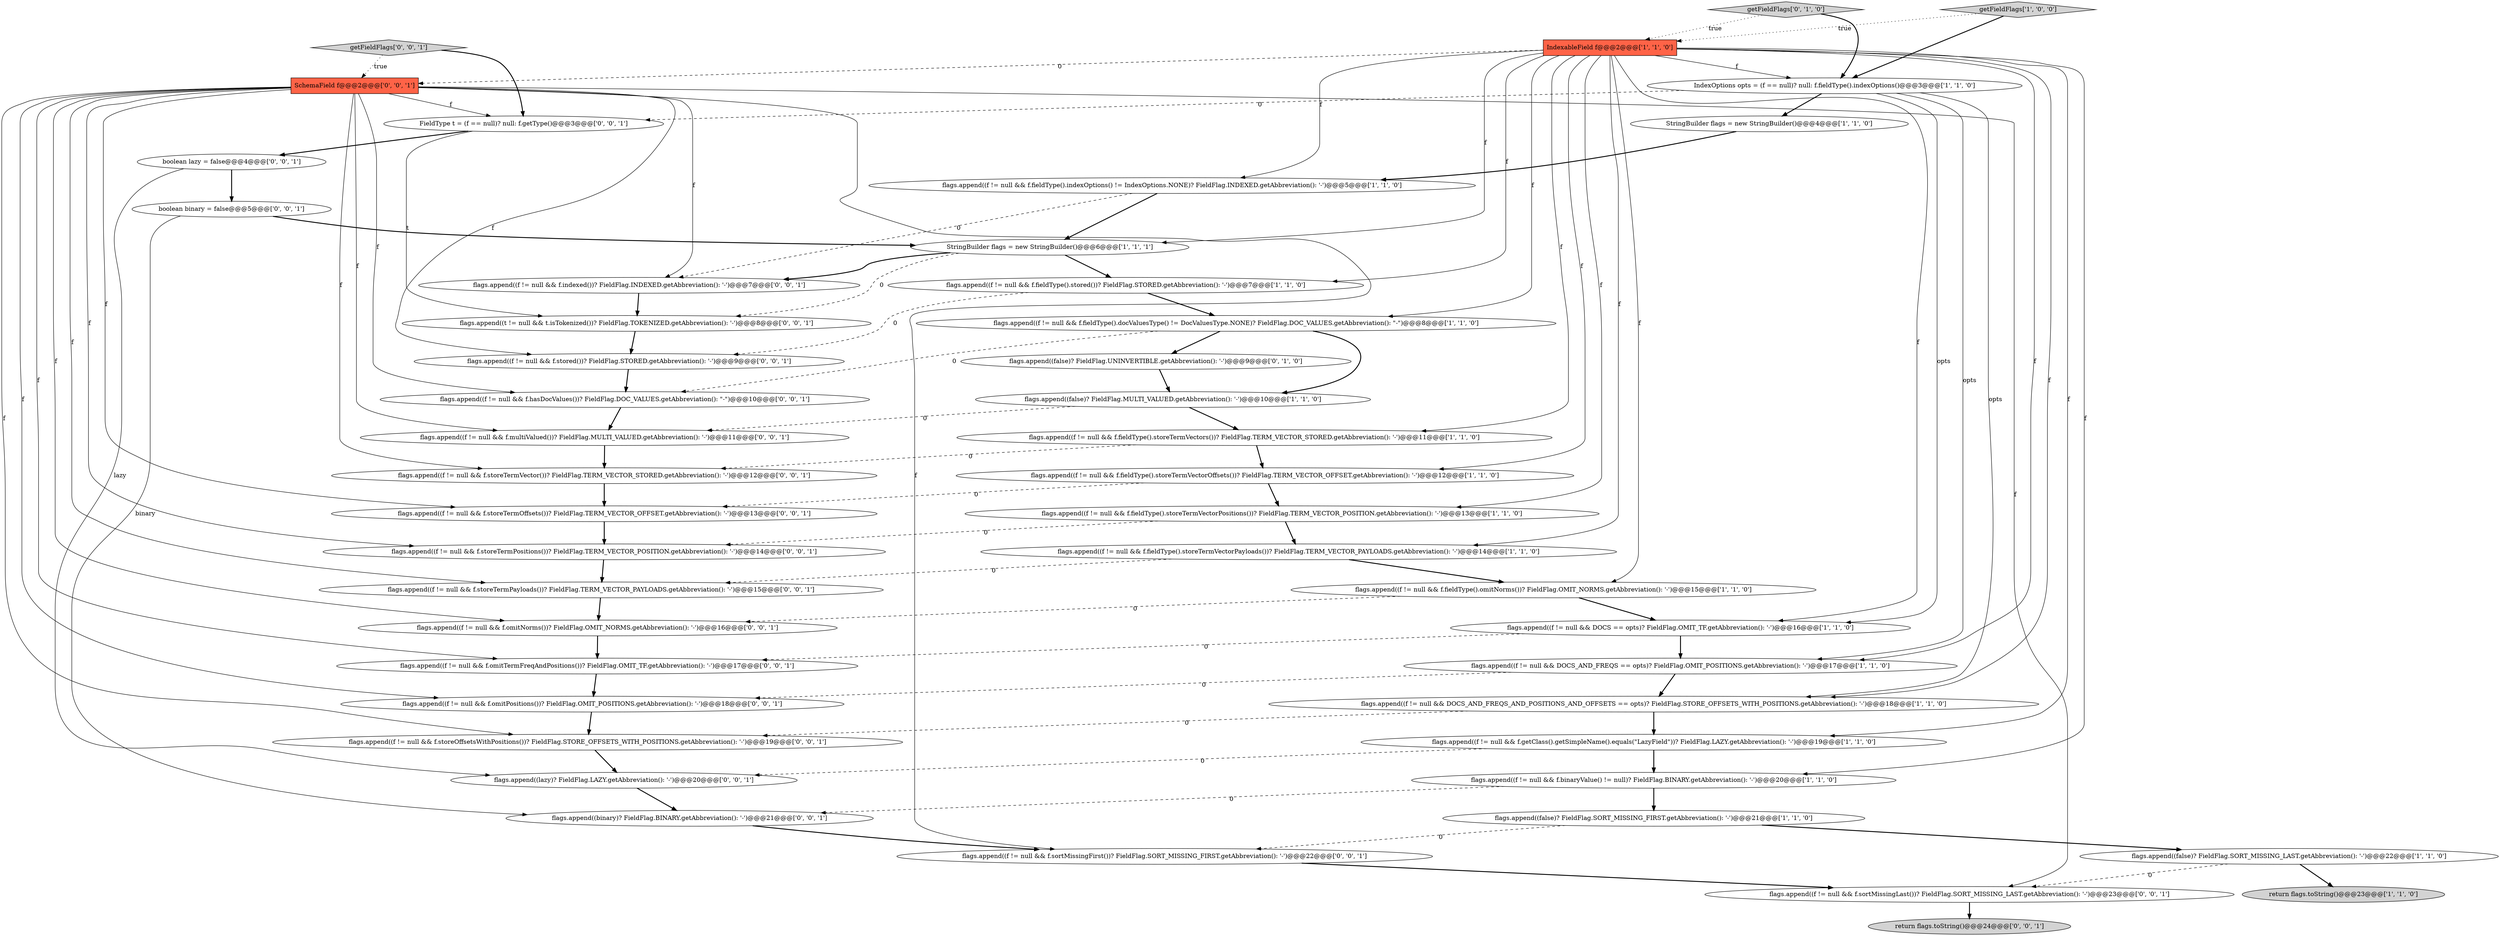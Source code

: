 digraph {
3 [style = filled, label = "flags.append((f != null && f.fieldType().storeTermVectorPositions())? FieldFlag.TERM_VECTOR_POSITION.getAbbreviation(): '-')@@@13@@@['1', '1', '0']", fillcolor = white, shape = ellipse image = "AAA0AAABBB1BBB"];
11 [style = filled, label = "IndexableField f@@@2@@@['1', '1', '0']", fillcolor = tomato, shape = box image = "AAA0AAABBB1BBB"];
2 [style = filled, label = "flags.append((f != null && f.fieldType().storeTermVectors())? FieldFlag.TERM_VECTOR_STORED.getAbbreviation(): '-')@@@11@@@['1', '1', '0']", fillcolor = white, shape = ellipse image = "AAA0AAABBB1BBB"];
22 [style = filled, label = "getFieldFlags['0', '1', '0']", fillcolor = lightgray, shape = diamond image = "AAA0AAABBB2BBB"];
15 [style = filled, label = "flags.append((f != null && f.fieldType().stored())? FieldFlag.STORED.getAbbreviation(): '-')@@@7@@@['1', '1', '0']", fillcolor = white, shape = ellipse image = "AAA0AAABBB1BBB"];
29 [style = filled, label = "flags.append((t != null && t.isTokenized())? FieldFlag.TOKENIZED.getAbbreviation(): '-')@@@8@@@['0', '0', '1']", fillcolor = white, shape = ellipse image = "AAA0AAABBB3BBB"];
33 [style = filled, label = "FieldType t = (f == null)? null: f.getType()@@@3@@@['0', '0', '1']", fillcolor = white, shape = ellipse image = "AAA0AAABBB3BBB"];
20 [style = filled, label = "flags.append((false)? FieldFlag.SORT_MISSING_LAST.getAbbreviation(): '-')@@@22@@@['1', '1', '0']", fillcolor = white, shape = ellipse image = "AAA0AAABBB1BBB"];
18 [style = filled, label = "flags.append((f != null && DOCS_AND_FREQS_AND_POSITIONS_AND_OFFSETS == opts)? FieldFlag.STORE_OFFSETS_WITH_POSITIONS.getAbbreviation(): '-')@@@18@@@['1', '1', '0']", fillcolor = white, shape = ellipse image = "AAA0AAABBB1BBB"];
26 [style = filled, label = "flags.append((f != null && f.indexed())? FieldFlag.INDEXED.getAbbreviation(): '-')@@@7@@@['0', '0', '1']", fillcolor = white, shape = ellipse image = "AAA0AAABBB3BBB"];
13 [style = filled, label = "flags.append((f != null && f.getClass().getSimpleName().equals(\"LazyField\"))? FieldFlag.LAZY.getAbbreviation(): '-')@@@19@@@['1', '1', '0']", fillcolor = white, shape = ellipse image = "AAA0AAABBB1BBB"];
41 [style = filled, label = "flags.append((lazy)? FieldFlag.LAZY.getAbbreviation(): '-')@@@20@@@['0', '0', '1']", fillcolor = white, shape = ellipse image = "AAA0AAABBB3BBB"];
28 [style = filled, label = "flags.append((f != null && f.storeTermPositions())? FieldFlag.TERM_VECTOR_POSITION.getAbbreviation(): '-')@@@14@@@['0', '0', '1']", fillcolor = white, shape = ellipse image = "AAA0AAABBB3BBB"];
30 [style = filled, label = "flags.append((f != null && f.multiValued())? FieldFlag.MULTI_VALUED.getAbbreviation(): '-')@@@11@@@['0', '0', '1']", fillcolor = white, shape = ellipse image = "AAA0AAABBB3BBB"];
31 [style = filled, label = "flags.append((f != null && f.omitNorms())? FieldFlag.OMIT_NORMS.getAbbreviation(): '-')@@@16@@@['0', '0', '1']", fillcolor = white, shape = ellipse image = "AAA0AAABBB3BBB"];
44 [style = filled, label = "flags.append((f != null && f.omitPositions())? FieldFlag.OMIT_POSITIONS.getAbbreviation(): '-')@@@18@@@['0', '0', '1']", fillcolor = white, shape = ellipse image = "AAA0AAABBB3BBB"];
12 [style = filled, label = "flags.append((f != null && f.fieldType().omitNorms())? FieldFlag.OMIT_NORMS.getAbbreviation(): '-')@@@15@@@['1', '1', '0']", fillcolor = white, shape = ellipse image = "AAA0AAABBB1BBB"];
27 [style = filled, label = "flags.append((f != null && f.hasDocValues())? FieldFlag.DOC_VALUES.getAbbreviation(): \"-\")@@@10@@@['0', '0', '1']", fillcolor = white, shape = ellipse image = "AAA0AAABBB3BBB"];
17 [style = filled, label = "flags.append((f != null && f.fieldType().indexOptions() != IndexOptions.NONE)? FieldFlag.INDEXED.getAbbreviation(): '-')@@@5@@@['1', '1', '0']", fillcolor = white, shape = ellipse image = "AAA0AAABBB1BBB"];
46 [style = filled, label = "flags.append((binary)? FieldFlag.BINARY.getAbbreviation(): '-')@@@21@@@['0', '0', '1']", fillcolor = white, shape = ellipse image = "AAA0AAABBB3BBB"];
37 [style = filled, label = "flags.append((f != null && f.storeOffsetsWithPositions())? FieldFlag.STORE_OFFSETS_WITH_POSITIONS.getAbbreviation(): '-')@@@19@@@['0', '0', '1']", fillcolor = white, shape = ellipse image = "AAA0AAABBB3BBB"];
32 [style = filled, label = "SchemaField f@@@2@@@['0', '0', '1']", fillcolor = tomato, shape = box image = "AAA0AAABBB3BBB"];
10 [style = filled, label = "getFieldFlags['1', '0', '0']", fillcolor = lightgray, shape = diamond image = "AAA0AAABBB1BBB"];
39 [style = filled, label = "boolean binary = false@@@5@@@['0', '0', '1']", fillcolor = white, shape = ellipse image = "AAA0AAABBB3BBB"];
45 [style = filled, label = "flags.append((f != null && f.storeTermOffsets())? FieldFlag.TERM_VECTOR_OFFSET.getAbbreviation(): '-')@@@13@@@['0', '0', '1']", fillcolor = white, shape = ellipse image = "AAA0AAABBB3BBB"];
1 [style = filled, label = "flags.append((f != null && f.fieldType().docValuesType() != DocValuesType.NONE)? FieldFlag.DOC_VALUES.getAbbreviation(): \"-\")@@@8@@@['1', '1', '0']", fillcolor = white, shape = ellipse image = "AAA0AAABBB1BBB"];
40 [style = filled, label = "flags.append((f != null && f.sortMissingFirst())? FieldFlag.SORT_MISSING_FIRST.getAbbreviation(): '-')@@@22@@@['0', '0', '1']", fillcolor = white, shape = ellipse image = "AAA0AAABBB3BBB"];
23 [style = filled, label = "flags.append((false)? FieldFlag.UNINVERTIBLE.getAbbreviation(): '-')@@@9@@@['0', '1', '0']", fillcolor = white, shape = ellipse image = "AAA1AAABBB2BBB"];
25 [style = filled, label = "return flags.toString()@@@24@@@['0', '0', '1']", fillcolor = lightgray, shape = ellipse image = "AAA0AAABBB3BBB"];
42 [style = filled, label = "flags.append((f != null && f.sortMissingLast())? FieldFlag.SORT_MISSING_LAST.getAbbreviation(): '-')@@@23@@@['0', '0', '1']", fillcolor = white, shape = ellipse image = "AAA0AAABBB3BBB"];
5 [style = filled, label = "flags.append((f != null && DOCS_AND_FREQS == opts)? FieldFlag.OMIT_POSITIONS.getAbbreviation(): '-')@@@17@@@['1', '1', '0']", fillcolor = white, shape = ellipse image = "AAA0AAABBB1BBB"];
8 [style = filled, label = "IndexOptions opts = (f == null)? null: f.fieldType().indexOptions()@@@3@@@['1', '1', '0']", fillcolor = white, shape = ellipse image = "AAA0AAABBB1BBB"];
36 [style = filled, label = "flags.append((f != null && f.storeTermPayloads())? FieldFlag.TERM_VECTOR_PAYLOADS.getAbbreviation(): '-')@@@15@@@['0', '0', '1']", fillcolor = white, shape = ellipse image = "AAA0AAABBB3BBB"];
34 [style = filled, label = "flags.append((f != null && f.omitTermFreqAndPositions())? FieldFlag.OMIT_TF.getAbbreviation(): '-')@@@17@@@['0', '0', '1']", fillcolor = white, shape = ellipse image = "AAA0AAABBB3BBB"];
21 [style = filled, label = "flags.append((f != null && f.fieldType().storeTermVectorPayloads())? FieldFlag.TERM_VECTOR_PAYLOADS.getAbbreviation(): '-')@@@14@@@['1', '1', '0']", fillcolor = white, shape = ellipse image = "AAA0AAABBB1BBB"];
14 [style = filled, label = "StringBuilder flags = new StringBuilder()@@@4@@@['1', '1', '0']", fillcolor = white, shape = ellipse image = "AAA0AAABBB1BBB"];
38 [style = filled, label = "flags.append((f != null && f.stored())? FieldFlag.STORED.getAbbreviation(): '-')@@@9@@@['0', '0', '1']", fillcolor = white, shape = ellipse image = "AAA0AAABBB3BBB"];
6 [style = filled, label = "return flags.toString()@@@23@@@['1', '1', '0']", fillcolor = lightgray, shape = ellipse image = "AAA0AAABBB1BBB"];
19 [style = filled, label = "flags.append((false)? FieldFlag.MULTI_VALUED.getAbbreviation(): '-')@@@10@@@['1', '1', '0']", fillcolor = white, shape = ellipse image = "AAA0AAABBB1BBB"];
43 [style = filled, label = "getFieldFlags['0', '0', '1']", fillcolor = lightgray, shape = diamond image = "AAA0AAABBB3BBB"];
0 [style = filled, label = "flags.append((f != null && f.fieldType().storeTermVectorOffsets())? FieldFlag.TERM_VECTOR_OFFSET.getAbbreviation(): '-')@@@12@@@['1', '1', '0']", fillcolor = white, shape = ellipse image = "AAA0AAABBB1BBB"];
9 [style = filled, label = "flags.append((f != null && f.binaryValue() != null)? FieldFlag.BINARY.getAbbreviation(): '-')@@@20@@@['1', '1', '0']", fillcolor = white, shape = ellipse image = "AAA0AAABBB1BBB"];
7 [style = filled, label = "flags.append((false)? FieldFlag.SORT_MISSING_FIRST.getAbbreviation(): '-')@@@21@@@['1', '1', '0']", fillcolor = white, shape = ellipse image = "AAA0AAABBB1BBB"];
16 [style = filled, label = "flags.append((f != null && DOCS == opts)? FieldFlag.OMIT_TF.getAbbreviation(): '-')@@@16@@@['1', '1', '0']", fillcolor = white, shape = ellipse image = "AAA0AAABBB1BBB"];
35 [style = filled, label = "boolean lazy = false@@@4@@@['0', '0', '1']", fillcolor = white, shape = ellipse image = "AAA0AAABBB3BBB"];
24 [style = filled, label = "flags.append((f != null && f.storeTermVector())? FieldFlag.TERM_VECTOR_STORED.getAbbreviation(): '-')@@@12@@@['0', '0', '1']", fillcolor = white, shape = ellipse image = "AAA0AAABBB3BBB"];
4 [style = filled, label = "StringBuilder flags = new StringBuilder()@@@6@@@['1', '1', '1']", fillcolor = white, shape = ellipse image = "AAA0AAABBB1BBB"];
8->16 [style = solid, label="opts"];
35->41 [style = solid, label="lazy"];
8->14 [style = bold, label=""];
4->29 [style = dashed, label="0"];
15->1 [style = bold, label=""];
43->32 [style = dotted, label="true"];
20->6 [style = bold, label=""];
4->26 [style = bold, label=""];
18->13 [style = bold, label=""];
11->0 [style = solid, label="f"];
22->11 [style = dotted, label="true"];
11->12 [style = solid, label="f"];
1->23 [style = bold, label=""];
46->40 [style = bold, label=""];
12->16 [style = bold, label=""];
44->37 [style = bold, label=""];
17->4 [style = bold, label=""];
15->38 [style = dashed, label="0"];
5->44 [style = dashed, label="0"];
32->27 [style = solid, label="f"];
27->30 [style = bold, label=""];
5->18 [style = bold, label=""];
16->5 [style = bold, label=""];
29->38 [style = bold, label=""];
13->9 [style = bold, label=""];
21->36 [style = dashed, label="0"];
10->11 [style = dotted, label="true"];
11->5 [style = solid, label="f"];
31->34 [style = bold, label=""];
41->46 [style = bold, label=""];
11->16 [style = solid, label="f"];
32->31 [style = solid, label="f"];
14->17 [style = bold, label=""];
32->26 [style = solid, label="f"];
16->34 [style = dashed, label="0"];
39->46 [style = solid, label="binary"];
13->41 [style = dashed, label="0"];
8->33 [style = dashed, label="0"];
32->45 [style = solid, label="f"];
7->20 [style = bold, label=""];
24->45 [style = bold, label=""];
19->30 [style = dashed, label="0"];
32->24 [style = solid, label="f"];
33->35 [style = bold, label=""];
45->28 [style = bold, label=""];
2->24 [style = dashed, label="0"];
1->27 [style = dashed, label="0"];
9->46 [style = dashed, label="0"];
34->44 [style = bold, label=""];
32->36 [style = solid, label="f"];
11->4 [style = solid, label="f"];
19->2 [style = bold, label=""];
43->33 [style = bold, label=""];
32->37 [style = solid, label="f"];
37->41 [style = bold, label=""];
40->42 [style = bold, label=""];
11->13 [style = solid, label="f"];
17->26 [style = dashed, label="0"];
3->21 [style = bold, label=""];
10->8 [style = bold, label=""];
11->21 [style = solid, label="f"];
0->3 [style = bold, label=""];
32->40 [style = solid, label="f"];
8->5 [style = solid, label="opts"];
11->9 [style = solid, label="f"];
32->38 [style = solid, label="f"];
11->18 [style = solid, label="f"];
3->28 [style = dashed, label="0"];
32->44 [style = solid, label="f"];
8->18 [style = solid, label="opts"];
12->31 [style = dashed, label="0"];
2->0 [style = bold, label=""];
11->1 [style = solid, label="f"];
39->4 [style = bold, label=""];
11->17 [style = solid, label="f"];
26->29 [style = bold, label=""];
7->40 [style = dashed, label="0"];
33->29 [style = solid, label="t"];
11->32 [style = dashed, label="0"];
22->8 [style = bold, label=""];
23->19 [style = bold, label=""];
32->28 [style = solid, label="f"];
11->2 [style = solid, label="f"];
35->39 [style = bold, label=""];
21->12 [style = bold, label=""];
32->34 [style = solid, label="f"];
18->37 [style = dashed, label="0"];
28->36 [style = bold, label=""];
36->31 [style = bold, label=""];
0->45 [style = dashed, label="0"];
11->15 [style = solid, label="f"];
11->3 [style = solid, label="f"];
1->19 [style = bold, label=""];
32->30 [style = solid, label="f"];
11->8 [style = solid, label="f"];
20->42 [style = dashed, label="0"];
32->33 [style = solid, label="f"];
4->15 [style = bold, label=""];
42->25 [style = bold, label=""];
38->27 [style = bold, label=""];
30->24 [style = bold, label=""];
32->42 [style = solid, label="f"];
9->7 [style = bold, label=""];
}
